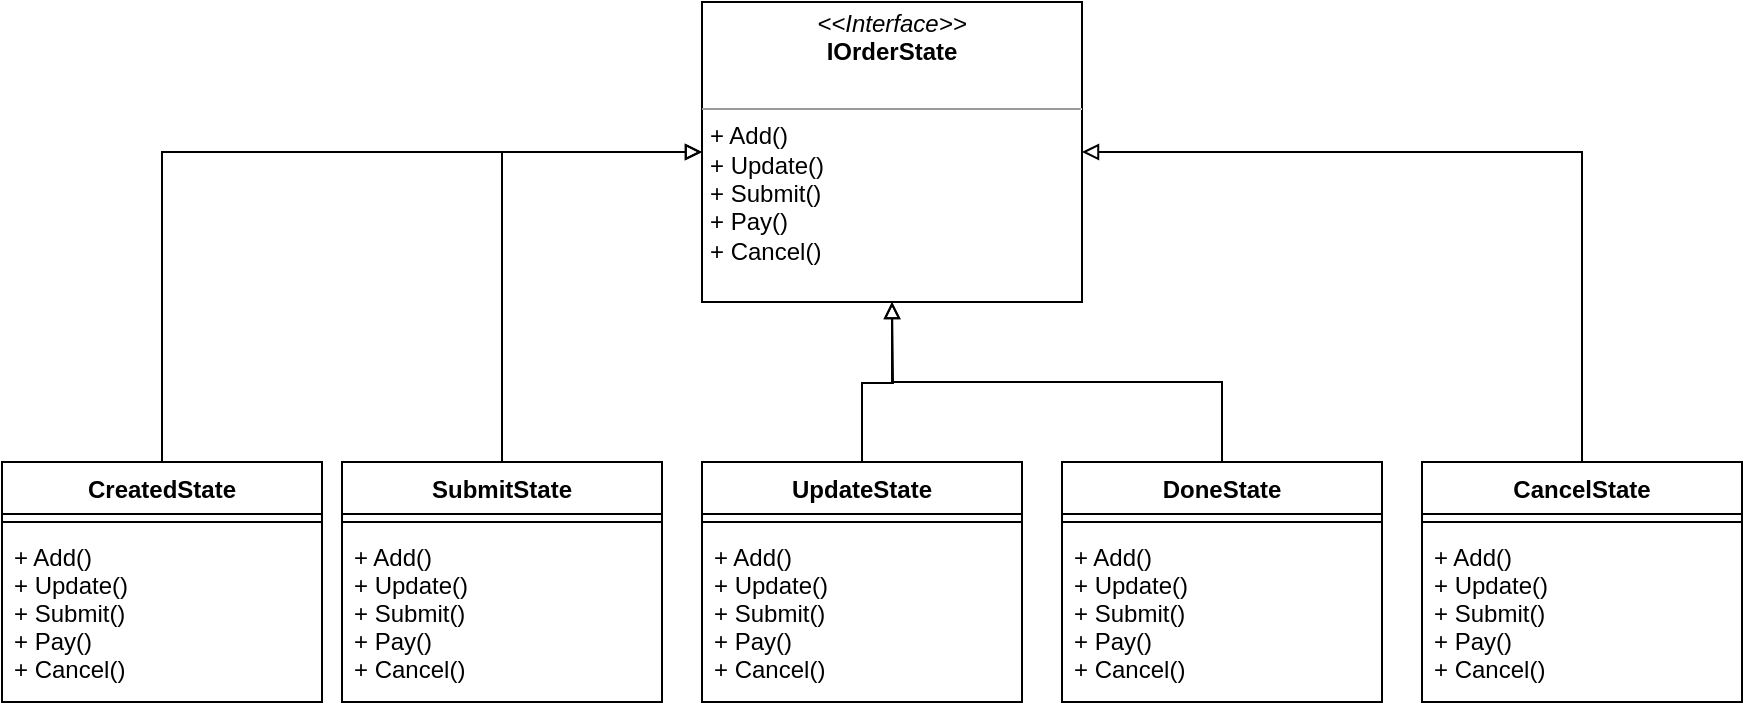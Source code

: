 <mxfile version="20.8.18" type="device"><diagram id="C5RBs43oDa-KdzZeNtuy" name="Page-1"><mxGraphModel dx="1173" dy="869" grid="1" gridSize="10" guides="1" tooltips="1" connect="1" arrows="1" fold="1" page="1" pageScale="1" pageWidth="827" pageHeight="1169" math="0" shadow="0"><root><mxCell id="WIyWlLk6GJQsqaUBKTNV-0"/><mxCell id="WIyWlLk6GJQsqaUBKTNV-1" parent="WIyWlLk6GJQsqaUBKTNV-0"/><mxCell id="1mZjBnmlgk-Y6q_bzTCo-0" value="&lt;p style=&quot;margin:0px;margin-top:4px;text-align:center;&quot;&gt;&lt;i&gt;&amp;lt;&amp;lt;Interface&amp;gt;&amp;gt;&lt;/i&gt;&lt;br&gt;&lt;b&gt;IOrderState&lt;/b&gt;&lt;/p&gt;&lt;p style=&quot;margin:0px;margin-left:4px;&quot;&gt;&lt;br&gt;&lt;/p&gt;&lt;hr size=&quot;1&quot;&gt;&lt;p style=&quot;margin:0px;margin-left:4px;&quot;&gt;&lt;span style=&quot;background-color: initial;&quot;&gt;+ Add()&lt;/span&gt;&lt;/p&gt;&lt;p style=&quot;margin:0px;margin-left:4px;&quot;&gt;&lt;span style=&quot;background-color: initial;&quot;&gt;+ Update()&lt;/span&gt;&lt;/p&gt;&lt;p style=&quot;margin:0px;margin-left:4px;&quot;&gt;&lt;span style=&quot;background-color: initial;&quot;&gt;+ Submit()&lt;/span&gt;&lt;/p&gt;&lt;p style=&quot;margin:0px;margin-left:4px;&quot;&gt;+ Pay()&lt;/p&gt;&lt;p style=&quot;margin:0px;margin-left:4px;&quot;&gt;+ Cancel()&lt;/p&gt;" style="verticalAlign=top;align=left;overflow=fill;fontSize=12;fontFamily=Helvetica;html=1;" vertex="1" parent="WIyWlLk6GJQsqaUBKTNV-1"><mxGeometry x="400" y="80" width="190" height="150" as="geometry"/></mxCell><mxCell id="1mZjBnmlgk-Y6q_bzTCo-22" style="edgeStyle=orthogonalEdgeStyle;rounded=0;orthogonalLoop=1;jettySize=auto;html=1;entryX=0;entryY=0.5;entryDx=0;entryDy=0;endArrow=block;endFill=0;" edge="1" parent="WIyWlLk6GJQsqaUBKTNV-1" source="1mZjBnmlgk-Y6q_bzTCo-1" target="1mZjBnmlgk-Y6q_bzTCo-0"><mxGeometry relative="1" as="geometry"><Array as="points"><mxPoint x="130" y="155"/></Array></mxGeometry></mxCell><mxCell id="1mZjBnmlgk-Y6q_bzTCo-1" value="CreatedState" style="swimlane;fontStyle=1;align=center;verticalAlign=top;childLayout=stackLayout;horizontal=1;startSize=26;horizontalStack=0;resizeParent=1;resizeParentMax=0;resizeLast=0;collapsible=1;marginBottom=0;" vertex="1" parent="WIyWlLk6GJQsqaUBKTNV-1"><mxGeometry x="50" y="310" width="160" height="120" as="geometry"/></mxCell><mxCell id="1mZjBnmlgk-Y6q_bzTCo-3" value="" style="line;strokeWidth=1;fillColor=none;align=left;verticalAlign=middle;spacingTop=-1;spacingLeft=3;spacingRight=3;rotatable=0;labelPosition=right;points=[];portConstraint=eastwest;strokeColor=inherit;" vertex="1" parent="1mZjBnmlgk-Y6q_bzTCo-1"><mxGeometry y="26" width="160" height="8" as="geometry"/></mxCell><mxCell id="1mZjBnmlgk-Y6q_bzTCo-4" value="+ Add()&#10;+ Update()&#10;+ Submit()&#10;+ Pay()&#10;+ Cancel()" style="text;strokeColor=none;fillColor=none;align=left;verticalAlign=top;spacingLeft=4;spacingRight=4;overflow=hidden;rotatable=0;points=[[0,0.5],[1,0.5]];portConstraint=eastwest;" vertex="1" parent="1mZjBnmlgk-Y6q_bzTCo-1"><mxGeometry y="34" width="160" height="86" as="geometry"/></mxCell><mxCell id="1mZjBnmlgk-Y6q_bzTCo-24" style="edgeStyle=orthogonalEdgeStyle;rounded=0;orthogonalLoop=1;jettySize=auto;html=1;entryX=0;entryY=0.5;entryDx=0;entryDy=0;endArrow=block;endFill=0;" edge="1" parent="WIyWlLk6GJQsqaUBKTNV-1" source="1mZjBnmlgk-Y6q_bzTCo-5" target="1mZjBnmlgk-Y6q_bzTCo-0"><mxGeometry relative="1" as="geometry"><Array as="points"><mxPoint x="300" y="155"/></Array></mxGeometry></mxCell><mxCell id="1mZjBnmlgk-Y6q_bzTCo-5" value="SubmitState" style="swimlane;fontStyle=1;align=center;verticalAlign=top;childLayout=stackLayout;horizontal=1;startSize=26;horizontalStack=0;resizeParent=1;resizeParentMax=0;resizeLast=0;collapsible=1;marginBottom=0;" vertex="1" parent="WIyWlLk6GJQsqaUBKTNV-1"><mxGeometry x="220" y="310" width="160" height="120" as="geometry"/></mxCell><mxCell id="1mZjBnmlgk-Y6q_bzTCo-7" value="" style="line;strokeWidth=1;fillColor=none;align=left;verticalAlign=middle;spacingTop=-1;spacingLeft=3;spacingRight=3;rotatable=0;labelPosition=right;points=[];portConstraint=eastwest;strokeColor=inherit;" vertex="1" parent="1mZjBnmlgk-Y6q_bzTCo-5"><mxGeometry y="26" width="160" height="8" as="geometry"/></mxCell><mxCell id="1mZjBnmlgk-Y6q_bzTCo-8" value="+ Add()&#10;+ Update()&#10;+ Submit()&#10;+ Pay()&#10;+ Cancel()" style="text;strokeColor=none;fillColor=none;align=left;verticalAlign=top;spacingLeft=4;spacingRight=4;overflow=hidden;rotatable=0;points=[[0,0.5],[1,0.5]];portConstraint=eastwest;" vertex="1" parent="1mZjBnmlgk-Y6q_bzTCo-5"><mxGeometry y="34" width="160" height="86" as="geometry"/></mxCell><mxCell id="1mZjBnmlgk-Y6q_bzTCo-25" style="edgeStyle=orthogonalEdgeStyle;rounded=0;orthogonalLoop=1;jettySize=auto;html=1;endArrow=block;endFill=0;" edge="1" parent="WIyWlLk6GJQsqaUBKTNV-1" source="1mZjBnmlgk-Y6q_bzTCo-9"><mxGeometry relative="1" as="geometry"><mxPoint x="495" y="230" as="targetPoint"/></mxGeometry></mxCell><mxCell id="1mZjBnmlgk-Y6q_bzTCo-9" value="UpdateState" style="swimlane;fontStyle=1;align=center;verticalAlign=top;childLayout=stackLayout;horizontal=1;startSize=26;horizontalStack=0;resizeParent=1;resizeParentMax=0;resizeLast=0;collapsible=1;marginBottom=0;" vertex="1" parent="WIyWlLk6GJQsqaUBKTNV-1"><mxGeometry x="400" y="310" width="160" height="120" as="geometry"/></mxCell><mxCell id="1mZjBnmlgk-Y6q_bzTCo-11" value="" style="line;strokeWidth=1;fillColor=none;align=left;verticalAlign=middle;spacingTop=-1;spacingLeft=3;spacingRight=3;rotatable=0;labelPosition=right;points=[];portConstraint=eastwest;strokeColor=inherit;" vertex="1" parent="1mZjBnmlgk-Y6q_bzTCo-9"><mxGeometry y="26" width="160" height="8" as="geometry"/></mxCell><mxCell id="1mZjBnmlgk-Y6q_bzTCo-12" value="+ Add()&#10;+ Update()&#10;+ Submit()&#10;+ Pay()&#10;+ Cancel()" style="text;strokeColor=none;fillColor=none;align=left;verticalAlign=top;spacingLeft=4;spacingRight=4;overflow=hidden;rotatable=0;points=[[0,0.5],[1,0.5]];portConstraint=eastwest;" vertex="1" parent="1mZjBnmlgk-Y6q_bzTCo-9"><mxGeometry y="34" width="160" height="86" as="geometry"/></mxCell><mxCell id="1mZjBnmlgk-Y6q_bzTCo-26" style="edgeStyle=orthogonalEdgeStyle;rounded=0;orthogonalLoop=1;jettySize=auto;html=1;entryX=0.5;entryY=1;entryDx=0;entryDy=0;endArrow=block;endFill=0;" edge="1" parent="WIyWlLk6GJQsqaUBKTNV-1" source="1mZjBnmlgk-Y6q_bzTCo-14" target="1mZjBnmlgk-Y6q_bzTCo-0"><mxGeometry relative="1" as="geometry"/></mxCell><mxCell id="1mZjBnmlgk-Y6q_bzTCo-14" value="DoneState" style="swimlane;fontStyle=1;align=center;verticalAlign=top;childLayout=stackLayout;horizontal=1;startSize=26;horizontalStack=0;resizeParent=1;resizeParentMax=0;resizeLast=0;collapsible=1;marginBottom=0;" vertex="1" parent="WIyWlLk6GJQsqaUBKTNV-1"><mxGeometry x="580" y="310" width="160" height="120" as="geometry"/></mxCell><mxCell id="1mZjBnmlgk-Y6q_bzTCo-16" value="" style="line;strokeWidth=1;fillColor=none;align=left;verticalAlign=middle;spacingTop=-1;spacingLeft=3;spacingRight=3;rotatable=0;labelPosition=right;points=[];portConstraint=eastwest;strokeColor=inherit;" vertex="1" parent="1mZjBnmlgk-Y6q_bzTCo-14"><mxGeometry y="26" width="160" height="8" as="geometry"/></mxCell><mxCell id="1mZjBnmlgk-Y6q_bzTCo-17" value="+ Add()&#10;+ Update()&#10;+ Submit()&#10;+ Pay()&#10;+ Cancel()" style="text;strokeColor=none;fillColor=none;align=left;verticalAlign=top;spacingLeft=4;spacingRight=4;overflow=hidden;rotatable=0;points=[[0,0.5],[1,0.5]];portConstraint=eastwest;" vertex="1" parent="1mZjBnmlgk-Y6q_bzTCo-14"><mxGeometry y="34" width="160" height="86" as="geometry"/></mxCell><mxCell id="1mZjBnmlgk-Y6q_bzTCo-27" style="edgeStyle=orthogonalEdgeStyle;rounded=0;orthogonalLoop=1;jettySize=auto;html=1;exitX=0.5;exitY=0;exitDx=0;exitDy=0;entryX=1;entryY=0.5;entryDx=0;entryDy=0;endArrow=block;endFill=0;" edge="1" parent="WIyWlLk6GJQsqaUBKTNV-1" source="1mZjBnmlgk-Y6q_bzTCo-18" target="1mZjBnmlgk-Y6q_bzTCo-0"><mxGeometry relative="1" as="geometry"/></mxCell><mxCell id="1mZjBnmlgk-Y6q_bzTCo-18" value="CancelState" style="swimlane;fontStyle=1;align=center;verticalAlign=top;childLayout=stackLayout;horizontal=1;startSize=26;horizontalStack=0;resizeParent=1;resizeParentMax=0;resizeLast=0;collapsible=1;marginBottom=0;" vertex="1" parent="WIyWlLk6GJQsqaUBKTNV-1"><mxGeometry x="760" y="310" width="160" height="120" as="geometry"/></mxCell><mxCell id="1mZjBnmlgk-Y6q_bzTCo-20" value="" style="line;strokeWidth=1;fillColor=none;align=left;verticalAlign=middle;spacingTop=-1;spacingLeft=3;spacingRight=3;rotatable=0;labelPosition=right;points=[];portConstraint=eastwest;strokeColor=inherit;" vertex="1" parent="1mZjBnmlgk-Y6q_bzTCo-18"><mxGeometry y="26" width="160" height="8" as="geometry"/></mxCell><mxCell id="1mZjBnmlgk-Y6q_bzTCo-21" value="+ Add()&#10;+ Update()&#10;+ Submit()&#10;+ Pay()&#10;+ Cancel()" style="text;strokeColor=none;fillColor=none;align=left;verticalAlign=top;spacingLeft=4;spacingRight=4;overflow=hidden;rotatable=0;points=[[0,0.5],[1,0.5]];portConstraint=eastwest;" vertex="1" parent="1mZjBnmlgk-Y6q_bzTCo-18"><mxGeometry y="34" width="160" height="86" as="geometry"/></mxCell></root></mxGraphModel></diagram></mxfile>